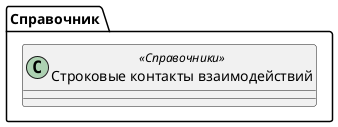 ﻿@startuml СтроковыеКонтактыВзаимодействий
'!include templates.wsd
'..\include templates.wsd
class Справочник.СтроковыеКонтактыВзаимодействий as "Строковые контакты взаимодействий" <<Справочники>>
{
}
@enduml
